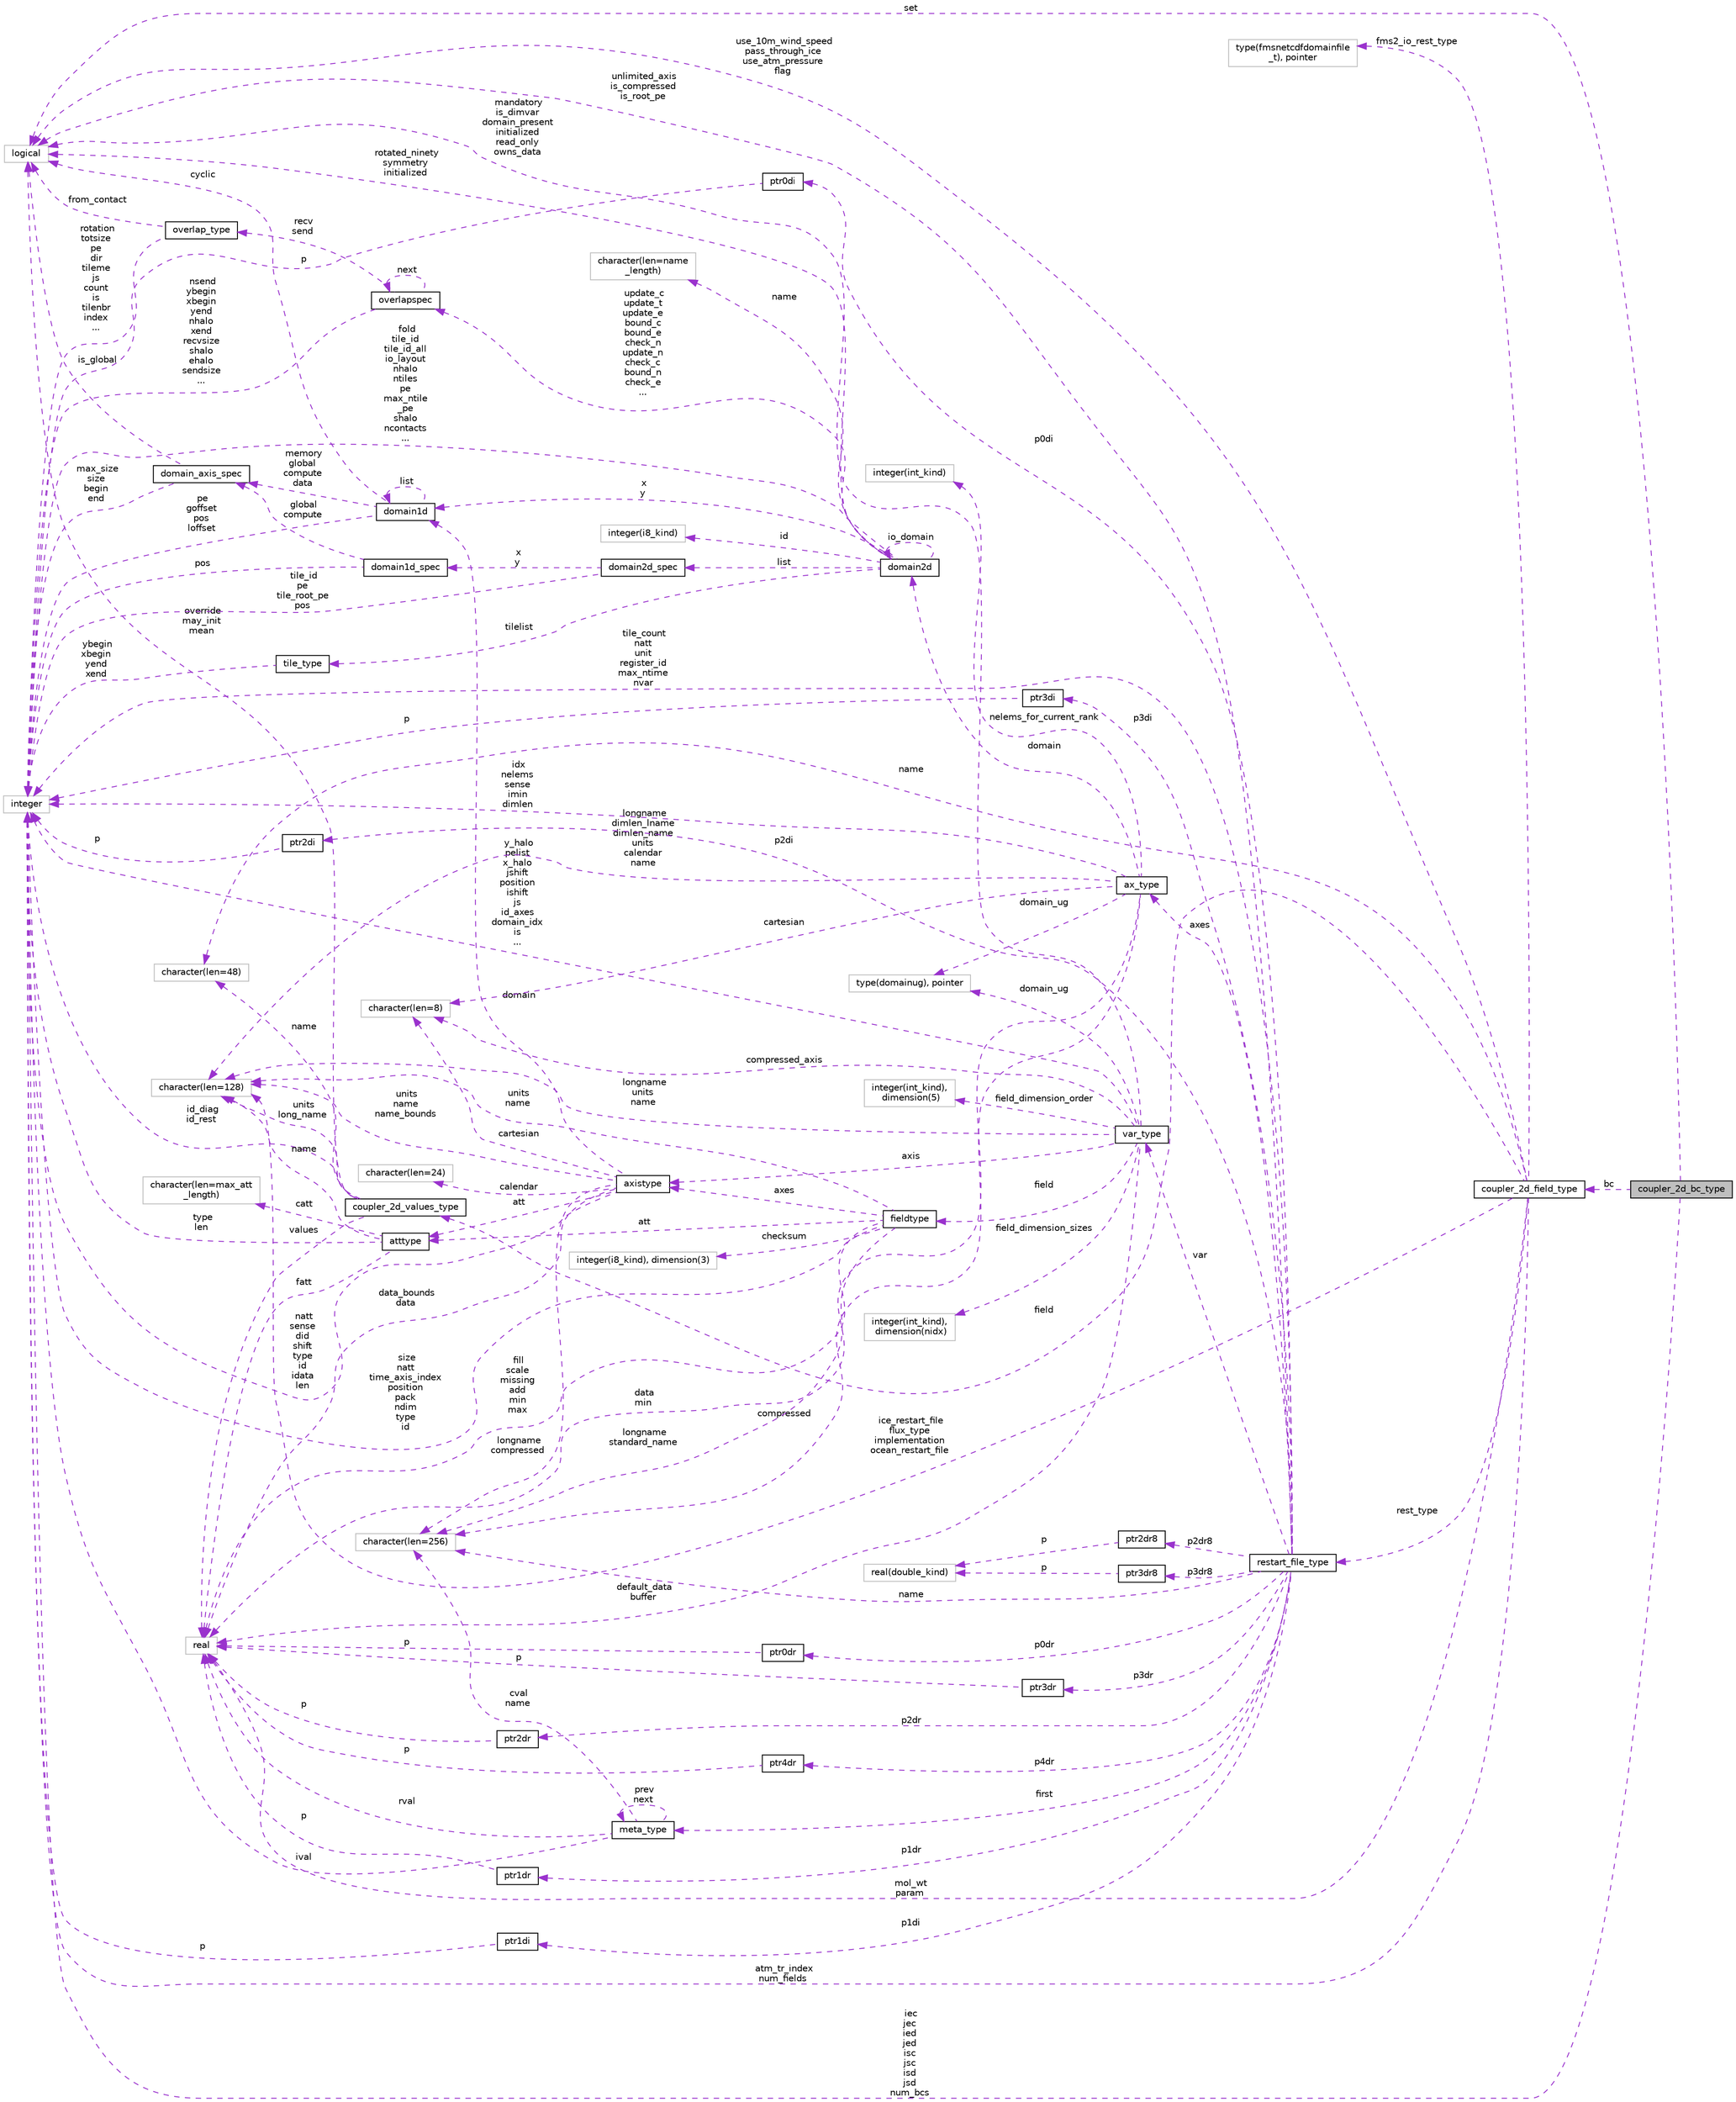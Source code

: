 digraph "coupler_2d_bc_type"
{
 // INTERACTIVE_SVG=YES
 // LATEX_PDF_SIZE
  edge [fontname="Helvetica",fontsize="10",labelfontname="Helvetica",labelfontsize="10"];
  node [fontname="Helvetica",fontsize="10",shape=record];
  rankdir="LR";
  Node1 [label="coupler_2d_bc_type",height=0.2,width=0.4,color="black", fillcolor="grey75", style="filled", fontcolor="black",tooltip="Coupler data for 2D boundary conditions."];
  Node2 -> Node1 [dir="back",color="darkorchid3",fontsize="10",style="dashed",label=" set" ,fontname="Helvetica"];
  Node2 [label="logical",height=0.2,width=0.4,color="grey75", fillcolor="white", style="filled",tooltip=" "];
  Node3 -> Node1 [dir="back",color="darkorchid3",fontsize="10",style="dashed",label=" bc" ,fontname="Helvetica"];
  Node3 [label="coupler_2d_field_type",height=0.2,width=0.4,color="black", fillcolor="white", style="filled",URL="$group__coupler__types__mod.html#structcoupler__types__mod_1_1coupler__2d__field__type",tooltip="Coupler data for 2D fields."];
  Node2 -> Node3 [dir="back",color="darkorchid3",fontsize="10",style="dashed",label=" use_10m_wind_speed\npass_through_ice\nuse_atm_pressure\nflag" ,fontname="Helvetica"];
  Node4 -> Node3 [dir="back",color="darkorchid3",fontsize="10",style="dashed",label=" rest_type" ,fontname="Helvetica"];
  Node4 [label="restart_file_type",height=0.2,width=0.4,color="black", fillcolor="white", style="filled",URL="$group__fms__io__mod.html#structfms__io__mod_1_1restart__file__type",tooltip=" "];
  Node5 -> Node4 [dir="back",color="darkorchid3",fontsize="10",style="dashed",label=" p2dr8" ,fontname="Helvetica"];
  Node5 [label="ptr2dr8",height=0.2,width=0.4,color="black", fillcolor="white", style="filled",URL="$group__fms__io__mod.html#structfms__io__mod_1_1ptr2dr8",tooltip=" "];
  Node6 -> Node5 [dir="back",color="darkorchid3",fontsize="10",style="dashed",label=" p" ,fontname="Helvetica"];
  Node6 [label="real(double_kind)",height=0.2,width=0.4,color="grey75", fillcolor="white", style="filled",tooltip=" "];
  Node2 -> Node4 [dir="back",color="darkorchid3",fontsize="10",style="dashed",label=" unlimited_axis\nis_compressed\nis_root_pe" ,fontname="Helvetica"];
  Node7 -> Node4 [dir="back",color="darkorchid3",fontsize="10",style="dashed",label=" p3dr8" ,fontname="Helvetica"];
  Node7 [label="ptr3dr8",height=0.2,width=0.4,color="black", fillcolor="white", style="filled",URL="$group__fms__io__mod.html#structfms__io__mod_1_1ptr3dr8",tooltip=" "];
  Node6 -> Node7 [dir="back",color="darkorchid3",fontsize="10",style="dashed",label=" p" ,fontname="Helvetica"];
  Node8 -> Node4 [dir="back",color="darkorchid3",fontsize="10",style="dashed",label=" p1dr" ,fontname="Helvetica"];
  Node8 [label="ptr1dr",height=0.2,width=0.4,color="black", fillcolor="white", style="filled",URL="$group__fms__io__mod.html#structfms__io__mod_1_1ptr1dr",tooltip=" "];
  Node9 -> Node8 [dir="back",color="darkorchid3",fontsize="10",style="dashed",label=" p" ,fontname="Helvetica"];
  Node9 [label="real",height=0.2,width=0.4,color="grey75", fillcolor="white", style="filled",tooltip=" "];
  Node10 -> Node4 [dir="back",color="darkorchid3",fontsize="10",style="dashed",label=" p0dr" ,fontname="Helvetica"];
  Node10 [label="ptr0dr",height=0.2,width=0.4,color="black", fillcolor="white", style="filled",URL="$group__fms__io__mod.html#structfms__io__mod_1_1ptr0dr",tooltip=" "];
  Node9 -> Node10 [dir="back",color="darkorchid3",fontsize="10",style="dashed",label=" p" ,fontname="Helvetica"];
  Node11 -> Node4 [dir="back",color="darkorchid3",fontsize="10",style="dashed",label=" first" ,fontname="Helvetica"];
  Node11 [label="meta_type",height=0.2,width=0.4,color="black", fillcolor="white", style="filled",URL="$group__fms__io__mod.html#structfms__io__mod_1_1meta__type",tooltip=" "];
  Node11 -> Node11 [dir="back",color="darkorchid3",fontsize="10",style="dashed",label=" prev\nnext" ,fontname="Helvetica"];
  Node12 -> Node11 [dir="back",color="darkorchid3",fontsize="10",style="dashed",label=" cval\nname" ,fontname="Helvetica"];
  Node12 [label="character(len=256)",height=0.2,width=0.4,color="grey75", fillcolor="white", style="filled",tooltip=" "];
  Node13 -> Node11 [dir="back",color="darkorchid3",fontsize="10",style="dashed",label=" ival" ,fontname="Helvetica"];
  Node13 [label="integer",height=0.2,width=0.4,color="grey75", fillcolor="white", style="filled",tooltip=" "];
  Node9 -> Node11 [dir="back",color="darkorchid3",fontsize="10",style="dashed",label=" rval" ,fontname="Helvetica"];
  Node14 -> Node4 [dir="back",color="darkorchid3",fontsize="10",style="dashed",label=" p3dr" ,fontname="Helvetica"];
  Node14 [label="ptr3dr",height=0.2,width=0.4,color="black", fillcolor="white", style="filled",URL="$group__fms__io__mod.html#structfms__io__mod_1_1ptr3dr",tooltip=" "];
  Node9 -> Node14 [dir="back",color="darkorchid3",fontsize="10",style="dashed",label=" p" ,fontname="Helvetica"];
  Node15 -> Node4 [dir="back",color="darkorchid3",fontsize="10",style="dashed",label=" p2dr" ,fontname="Helvetica"];
  Node15 [label="ptr2dr",height=0.2,width=0.4,color="black", fillcolor="white", style="filled",URL="$group__fms__io__mod.html#structfms__io__mod_1_1ptr2dr",tooltip=" "];
  Node9 -> Node15 [dir="back",color="darkorchid3",fontsize="10",style="dashed",label=" p" ,fontname="Helvetica"];
  Node16 -> Node4 [dir="back",color="darkorchid3",fontsize="10",style="dashed",label=" p4dr" ,fontname="Helvetica"];
  Node16 [label="ptr4dr",height=0.2,width=0.4,color="black", fillcolor="white", style="filled",URL="$group__fms__io__mod.html#structfms__io__mod_1_1ptr4dr",tooltip=" "];
  Node9 -> Node16 [dir="back",color="darkorchid3",fontsize="10",style="dashed",label=" p" ,fontname="Helvetica"];
  Node17 -> Node4 [dir="back",color="darkorchid3",fontsize="10",style="dashed",label=" axes" ,fontname="Helvetica"];
  Node17 [label="ax_type",height=0.2,width=0.4,color="black", fillcolor="white", style="filled",URL="$group__fms__io__mod.html#structfms__io__mod_1_1ax__type",tooltip=" "];
  Node18 -> Node17 [dir="back",color="darkorchid3",fontsize="10",style="dashed",label=" domain_ug" ,fontname="Helvetica"];
  Node18 [label="type(domainug), pointer",height=0.2,width=0.4,color="grey75", fillcolor="white", style="filled",tooltip=" "];
  Node19 -> Node17 [dir="back",color="darkorchid3",fontsize="10",style="dashed",label=" domain" ,fontname="Helvetica"];
  Node19 [label="domain2d",height=0.2,width=0.4,color="black", fillcolor="white", style="filled",URL="$group__mpp__domains__mod.html#structmpp__domains__mod_1_1domain2d",tooltip="The domain2D type contains all the necessary information to define the global, compute and data domai..."];
  Node2 -> Node19 [dir="back",color="darkorchid3",fontsize="10",style="dashed",label=" rotated_ninety\nsymmetry\ninitialized" ,fontname="Helvetica"];
  Node20 -> Node19 [dir="back",color="darkorchid3",fontsize="10",style="dashed",label=" x\ny" ,fontname="Helvetica"];
  Node20 [label="domain1d",height=0.2,width=0.4,color="black", fillcolor="white", style="filled",URL="$group__mpp__domains__mod.html#structmpp__domains__mod_1_1domain1d",tooltip="One dimensional domain used to manage shared data access between pes."];
  Node2 -> Node20 [dir="back",color="darkorchid3",fontsize="10",style="dashed",label=" cyclic" ,fontname="Helvetica"];
  Node20 -> Node20 [dir="back",color="darkorchid3",fontsize="10",style="dashed",label=" list" ,fontname="Helvetica"];
  Node21 -> Node20 [dir="back",color="darkorchid3",fontsize="10",style="dashed",label=" memory\nglobal\ncompute\ndata" ,fontname="Helvetica"];
  Node21 [label="domain_axis_spec",height=0.2,width=0.4,color="black", fillcolor="white", style="filled",URL="$group__mpp__domains__mod.html#structmpp__domains__mod_1_1domain__axis__spec",tooltip="Used to specify index limits along an axis of a domain."];
  Node2 -> Node21 [dir="back",color="darkorchid3",fontsize="10",style="dashed",label=" is_global" ,fontname="Helvetica"];
  Node13 -> Node21 [dir="back",color="darkorchid3",fontsize="10",style="dashed",label=" max_size\nsize\nbegin\nend" ,fontname="Helvetica"];
  Node13 -> Node20 [dir="back",color="darkorchid3",fontsize="10",style="dashed",label=" pe\ngoffset\npos\nloffset" ,fontname="Helvetica"];
  Node22 -> Node19 [dir="back",color="darkorchid3",fontsize="10",style="dashed",label=" id" ,fontname="Helvetica"];
  Node22 [label="integer(i8_kind)",height=0.2,width=0.4,color="grey75", fillcolor="white", style="filled",tooltip=" "];
  Node19 -> Node19 [dir="back",color="darkorchid3",fontsize="10",style="dashed",label=" io_domain" ,fontname="Helvetica"];
  Node23 -> Node19 [dir="back",color="darkorchid3",fontsize="10",style="dashed",label=" update_c\nupdate_t\nupdate_e\nbound_c\nbound_e\ncheck_n\nupdate_n\ncheck_c\nbound_n\ncheck_e\n..." ,fontname="Helvetica"];
  Node23 [label="overlapspec",height=0.2,width=0.4,color="black", fillcolor="white", style="filled",URL="$group__mpp__domains__mod.html#structmpp__domains__mod_1_1overlapspec",tooltip="Private type for overlap specifications."];
  Node24 -> Node23 [dir="back",color="darkorchid3",fontsize="10",style="dashed",label=" recv\nsend" ,fontname="Helvetica"];
  Node24 [label="overlap_type",height=0.2,width=0.4,color="black", fillcolor="white", style="filled",URL="$group__mpp__domains__mod.html#structmpp__domains__mod_1_1overlap__type",tooltip="Type for overlapping data."];
  Node2 -> Node24 [dir="back",color="darkorchid3",fontsize="10",style="dashed",label=" from_contact" ,fontname="Helvetica"];
  Node13 -> Node24 [dir="back",color="darkorchid3",fontsize="10",style="dashed",label=" rotation\ntotsize\npe\ndir\ntileme\njs\ncount\nis\ntilenbr\nindex\n..." ,fontname="Helvetica"];
  Node23 -> Node23 [dir="back",color="darkorchid3",fontsize="10",style="dashed",label=" next" ,fontname="Helvetica"];
  Node13 -> Node23 [dir="back",color="darkorchid3",fontsize="10",style="dashed",label=" nsend\nybegin\nxbegin\nyend\nnhalo\nxend\nrecvsize\nshalo\nehalo\nsendsize\n..." ,fontname="Helvetica"];
  Node25 -> Node19 [dir="back",color="darkorchid3",fontsize="10",style="dashed",label=" list" ,fontname="Helvetica"];
  Node25 [label="domain2d_spec",height=0.2,width=0.4,color="black", fillcolor="white", style="filled",URL="$group__mpp__domains__mod.html#structmpp__domains__mod_1_1domain2d__spec",tooltip="Private type to specify multiple index limits and pe information for a 2D domain."];
  Node26 -> Node25 [dir="back",color="darkorchid3",fontsize="10",style="dashed",label=" x\ny" ,fontname="Helvetica"];
  Node26 [label="domain1d_spec",height=0.2,width=0.4,color="black", fillcolor="white", style="filled",URL="$group__mpp__domains__mod.html#structmpp__domains__mod_1_1domain1d__spec",tooltip="A private type used to specify index limits for a domain decomposition."];
  Node21 -> Node26 [dir="back",color="darkorchid3",fontsize="10",style="dashed",label=" global\ncompute" ,fontname="Helvetica"];
  Node13 -> Node26 [dir="back",color="darkorchid3",fontsize="10",style="dashed",label=" pos" ,fontname="Helvetica"];
  Node13 -> Node25 [dir="back",color="darkorchid3",fontsize="10",style="dashed",label=" tile_id\npe\ntile_root_pe\npos" ,fontname="Helvetica"];
  Node27 -> Node19 [dir="back",color="darkorchid3",fontsize="10",style="dashed",label=" tilelist" ,fontname="Helvetica"];
  Node27 [label="tile_type",height=0.2,width=0.4,color="black", fillcolor="white", style="filled",URL="$group__mpp__domains__mod.html#structmpp__domains__mod_1_1tile__type",tooltip="Upper and lower x and y bounds for a tile."];
  Node13 -> Node27 [dir="back",color="darkorchid3",fontsize="10",style="dashed",label=" ybegin\nxbegin\nyend\nxend" ,fontname="Helvetica"];
  Node13 -> Node19 [dir="back",color="darkorchid3",fontsize="10",style="dashed",label=" fold\ntile_id\ntile_id_all\nio_layout\nnhalo\nntiles\npe\nmax_ntile\l_pe\nshalo\nncontacts\n..." ,fontname="Helvetica"];
  Node28 -> Node19 [dir="back",color="darkorchid3",fontsize="10",style="dashed",label=" name" ,fontname="Helvetica"];
  Node28 [label="character(len=name\l_length)",height=0.2,width=0.4,color="grey75", fillcolor="white", style="filled",tooltip=" "];
  Node12 -> Node17 [dir="back",color="darkorchid3",fontsize="10",style="dashed",label=" compressed" ,fontname="Helvetica"];
  Node29 -> Node17 [dir="back",color="darkorchid3",fontsize="10",style="dashed",label=" nelems_for_current_rank" ,fontname="Helvetica"];
  Node29 [label="integer(int_kind)",height=0.2,width=0.4,color="grey75", fillcolor="white", style="filled",tooltip=" "];
  Node30 -> Node17 [dir="back",color="darkorchid3",fontsize="10",style="dashed",label=" cartesian" ,fontname="Helvetica"];
  Node30 [label="character(len=8)",height=0.2,width=0.4,color="grey75", fillcolor="white", style="filled",tooltip=" "];
  Node31 -> Node17 [dir="back",color="darkorchid3",fontsize="10",style="dashed",label=" longname\ndimlen_lname\ndimlen_name\nunits\ncalendar\nname" ,fontname="Helvetica"];
  Node31 [label="character(len=128)",height=0.2,width=0.4,color="grey75", fillcolor="white", style="filled",tooltip=" "];
  Node9 -> Node17 [dir="back",color="darkorchid3",fontsize="10",style="dashed",label=" data\nmin" ,fontname="Helvetica"];
  Node13 -> Node17 [dir="back",color="darkorchid3",fontsize="10",style="dashed",label=" idx\nnelems\nsense\nimin\ndimlen" ,fontname="Helvetica"];
  Node12 -> Node4 [dir="back",color="darkorchid3",fontsize="10",style="dashed",label=" name" ,fontname="Helvetica"];
  Node32 -> Node4 [dir="back",color="darkorchid3",fontsize="10",style="dashed",label=" p1di" ,fontname="Helvetica"];
  Node32 [label="ptr1di",height=0.2,width=0.4,color="black", fillcolor="white", style="filled",URL="$group__fms__io__mod.html#structfms__io__mod_1_1ptr1di",tooltip=" "];
  Node13 -> Node32 [dir="back",color="darkorchid3",fontsize="10",style="dashed",label=" p" ,fontname="Helvetica"];
  Node33 -> Node4 [dir="back",color="darkorchid3",fontsize="10",style="dashed",label=" var" ,fontname="Helvetica"];
  Node33 [label="var_type",height=0.2,width=0.4,color="black", fillcolor="white", style="filled",URL="$group__fms__io__mod.html#structfms__io__mod_1_1var__type",tooltip=" "];
  Node2 -> Node33 [dir="back",color="darkorchid3",fontsize="10",style="dashed",label=" mandatory\nis_dimvar\ndomain_present\ninitialized\nread_only\nowns_data" ,fontname="Helvetica"];
  Node18 -> Node33 [dir="back",color="darkorchid3",fontsize="10",style="dashed",label=" domain_ug" ,fontname="Helvetica"];
  Node34 -> Node33 [dir="back",color="darkorchid3",fontsize="10",style="dashed",label=" field" ,fontname="Helvetica"];
  Node34 [label="fieldtype",height=0.2,width=0.4,color="black", fillcolor="white", style="filled",URL="$group__mpp__io__mod.html#structmpp__io__mod_1_1fieldtype",tooltip=" "];
  Node35 -> Node34 [dir="back",color="darkorchid3",fontsize="10",style="dashed",label=" checksum" ,fontname="Helvetica"];
  Node35 [label="integer(i8_kind), dimension(3)",height=0.2,width=0.4,color="grey75", fillcolor="white", style="filled",tooltip=" "];
  Node12 -> Node34 [dir="back",color="darkorchid3",fontsize="10",style="dashed",label=" longname\nstandard_name" ,fontname="Helvetica"];
  Node36 -> Node34 [dir="back",color="darkorchid3",fontsize="10",style="dashed",label=" att" ,fontname="Helvetica"];
  Node36 [label="atttype",height=0.2,width=0.4,color="black", fillcolor="white", style="filled",URL="$group__mpp__io__mod.html#structmpp__io__mod_1_1atttype",tooltip=" "];
  Node31 -> Node36 [dir="back",color="darkorchid3",fontsize="10",style="dashed",label=" name" ,fontname="Helvetica"];
  Node9 -> Node36 [dir="back",color="darkorchid3",fontsize="10",style="dashed",label=" fatt" ,fontname="Helvetica"];
  Node13 -> Node36 [dir="back",color="darkorchid3",fontsize="10",style="dashed",label=" type\nlen" ,fontname="Helvetica"];
  Node37 -> Node36 [dir="back",color="darkorchid3",fontsize="10",style="dashed",label=" catt" ,fontname="Helvetica"];
  Node37 [label="character(len=max_att\l_length)",height=0.2,width=0.4,color="grey75", fillcolor="white", style="filled",tooltip=" "];
  Node38 -> Node34 [dir="back",color="darkorchid3",fontsize="10",style="dashed",label=" axes" ,fontname="Helvetica"];
  Node38 [label="axistype",height=0.2,width=0.4,color="black", fillcolor="white", style="filled",URL="$group__mpp__io__mod.html#structmpp__io__mod_1_1axistype",tooltip=" "];
  Node20 -> Node38 [dir="back",color="darkorchid3",fontsize="10",style="dashed",label=" domain" ,fontname="Helvetica"];
  Node12 -> Node38 [dir="back",color="darkorchid3",fontsize="10",style="dashed",label=" longname\ncompressed" ,fontname="Helvetica"];
  Node36 -> Node38 [dir="back",color="darkorchid3",fontsize="10",style="dashed",label=" att" ,fontname="Helvetica"];
  Node30 -> Node38 [dir="back",color="darkorchid3",fontsize="10",style="dashed",label=" cartesian" ,fontname="Helvetica"];
  Node31 -> Node38 [dir="back",color="darkorchid3",fontsize="10",style="dashed",label=" units\nname\nname_bounds" ,fontname="Helvetica"];
  Node9 -> Node38 [dir="back",color="darkorchid3",fontsize="10",style="dashed",label=" data_bounds\ndata" ,fontname="Helvetica"];
  Node13 -> Node38 [dir="back",color="darkorchid3",fontsize="10",style="dashed",label=" natt\nsense\ndid\nshift\ntype\nid\nidata\nlen" ,fontname="Helvetica"];
  Node39 -> Node38 [dir="back",color="darkorchid3",fontsize="10",style="dashed",label=" calendar" ,fontname="Helvetica"];
  Node39 [label="character(len=24)",height=0.2,width=0.4,color="grey75", fillcolor="white", style="filled",tooltip=" "];
  Node31 -> Node34 [dir="back",color="darkorchid3",fontsize="10",style="dashed",label=" units\nname" ,fontname="Helvetica"];
  Node13 -> Node34 [dir="back",color="darkorchid3",fontsize="10",style="dashed",label=" size\nnatt\ntime_axis_index\nposition\npack\nndim\ntype\nid" ,fontname="Helvetica"];
  Node9 -> Node34 [dir="back",color="darkorchid3",fontsize="10",style="dashed",label=" fill\nscale\nmissing\nadd\nmin\nmax" ,fontname="Helvetica"];
  Node40 -> Node33 [dir="back",color="darkorchid3",fontsize="10",style="dashed",label=" field_dimension_sizes" ,fontname="Helvetica"];
  Node40 [label="integer(int_kind),\l dimension(nidx)",height=0.2,width=0.4,color="grey75", fillcolor="white", style="filled",tooltip=" "];
  Node38 -> Node33 [dir="back",color="darkorchid3",fontsize="10",style="dashed",label=" axis" ,fontname="Helvetica"];
  Node41 -> Node33 [dir="back",color="darkorchid3",fontsize="10",style="dashed",label=" field_dimension_order" ,fontname="Helvetica"];
  Node41 [label="integer(int_kind),\l dimension(5)",height=0.2,width=0.4,color="grey75", fillcolor="white", style="filled",tooltip=" "];
  Node30 -> Node33 [dir="back",color="darkorchid3",fontsize="10",style="dashed",label=" compressed_axis" ,fontname="Helvetica"];
  Node31 -> Node33 [dir="back",color="darkorchid3",fontsize="10",style="dashed",label=" longname\nunits\nname" ,fontname="Helvetica"];
  Node13 -> Node33 [dir="back",color="darkorchid3",fontsize="10",style="dashed",label=" y_halo\npelist\nx_halo\njshift\nposition\nishift\njs\nid_axes\ndomain_idx\nis\n..." ,fontname="Helvetica"];
  Node9 -> Node33 [dir="back",color="darkorchid3",fontsize="10",style="dashed",label=" default_data\nbuffer" ,fontname="Helvetica"];
  Node42 -> Node4 [dir="back",color="darkorchid3",fontsize="10",style="dashed",label=" p0di" ,fontname="Helvetica"];
  Node42 [label="ptr0di",height=0.2,width=0.4,color="black", fillcolor="white", style="filled",URL="$group__fms__io__mod.html#structfms__io__mod_1_1ptr0di",tooltip=" "];
  Node13 -> Node42 [dir="back",color="darkorchid3",fontsize="10",style="dashed",label=" p" ,fontname="Helvetica"];
  Node43 -> Node4 [dir="back",color="darkorchid3",fontsize="10",style="dashed",label=" p3di" ,fontname="Helvetica"];
  Node43 [label="ptr3di",height=0.2,width=0.4,color="black", fillcolor="white", style="filled",URL="$group__fms__io__mod.html#structfms__io__mod_1_1ptr3di",tooltip=" "];
  Node13 -> Node43 [dir="back",color="darkorchid3",fontsize="10",style="dashed",label=" p" ,fontname="Helvetica"];
  Node44 -> Node4 [dir="back",color="darkorchid3",fontsize="10",style="dashed",label=" p2di" ,fontname="Helvetica"];
  Node44 [label="ptr2di",height=0.2,width=0.4,color="black", fillcolor="white", style="filled",URL="$group__fms__io__mod.html#structfms__io__mod_1_1ptr2di",tooltip=" "];
  Node13 -> Node44 [dir="back",color="darkorchid3",fontsize="10",style="dashed",label=" p" ,fontname="Helvetica"];
  Node13 -> Node4 [dir="back",color="darkorchid3",fontsize="10",style="dashed",label=" tile_count\nnatt\nunit\nregister_id\nmax_ntime\nnvar" ,fontname="Helvetica"];
  Node45 -> Node3 [dir="back",color="darkorchid3",fontsize="10",style="dashed",label=" field" ,fontname="Helvetica"];
  Node45 [label="coupler_2d_values_type",height=0.2,width=0.4,color="black", fillcolor="white", style="filled",URL="$group__coupler__types__mod.html#structcoupler__types__mod_1_1coupler__2d__values__type",tooltip="Coupler data for 2D values."];
  Node2 -> Node45 [dir="back",color="darkorchid3",fontsize="10",style="dashed",label=" override\nmay_init\nmean" ,fontname="Helvetica"];
  Node46 -> Node45 [dir="back",color="darkorchid3",fontsize="10",style="dashed",label=" name" ,fontname="Helvetica"];
  Node46 [label="character(len=48)",height=0.2,width=0.4,color="grey75", fillcolor="white", style="filled",tooltip=" "];
  Node31 -> Node45 [dir="back",color="darkorchid3",fontsize="10",style="dashed",label=" units\nlong_name" ,fontname="Helvetica"];
  Node13 -> Node45 [dir="back",color="darkorchid3",fontsize="10",style="dashed",label=" id_diag\nid_rest" ,fontname="Helvetica"];
  Node9 -> Node45 [dir="back",color="darkorchid3",fontsize="10",style="dashed",label=" values" ,fontname="Helvetica"];
  Node46 -> Node3 [dir="back",color="darkorchid3",fontsize="10",style="dashed",label=" name" ,fontname="Helvetica"];
  Node31 -> Node3 [dir="back",color="darkorchid3",fontsize="10",style="dashed",label=" ice_restart_file\nflux_type\nimplementation\nocean_restart_file" ,fontname="Helvetica"];
  Node47 -> Node3 [dir="back",color="darkorchid3",fontsize="10",style="dashed",label=" fms2_io_rest_type" ,fontname="Helvetica"];
  Node47 [label="type(fmsnetcdfdomainfile\l_t), pointer",height=0.2,width=0.4,color="grey75", fillcolor="white", style="filled",tooltip=" "];
  Node9 -> Node3 [dir="back",color="darkorchid3",fontsize="10",style="dashed",label=" mol_wt\nparam" ,fontname="Helvetica"];
  Node13 -> Node3 [dir="back",color="darkorchid3",fontsize="10",style="dashed",label=" atm_tr_index\nnum_fields" ,fontname="Helvetica"];
  Node13 -> Node1 [dir="back",color="darkorchid3",fontsize="10",style="dashed",label=" iec\njec\nied\njed\nisc\njsc\nisd\njsd\nnum_bcs" ,fontname="Helvetica"];
}
